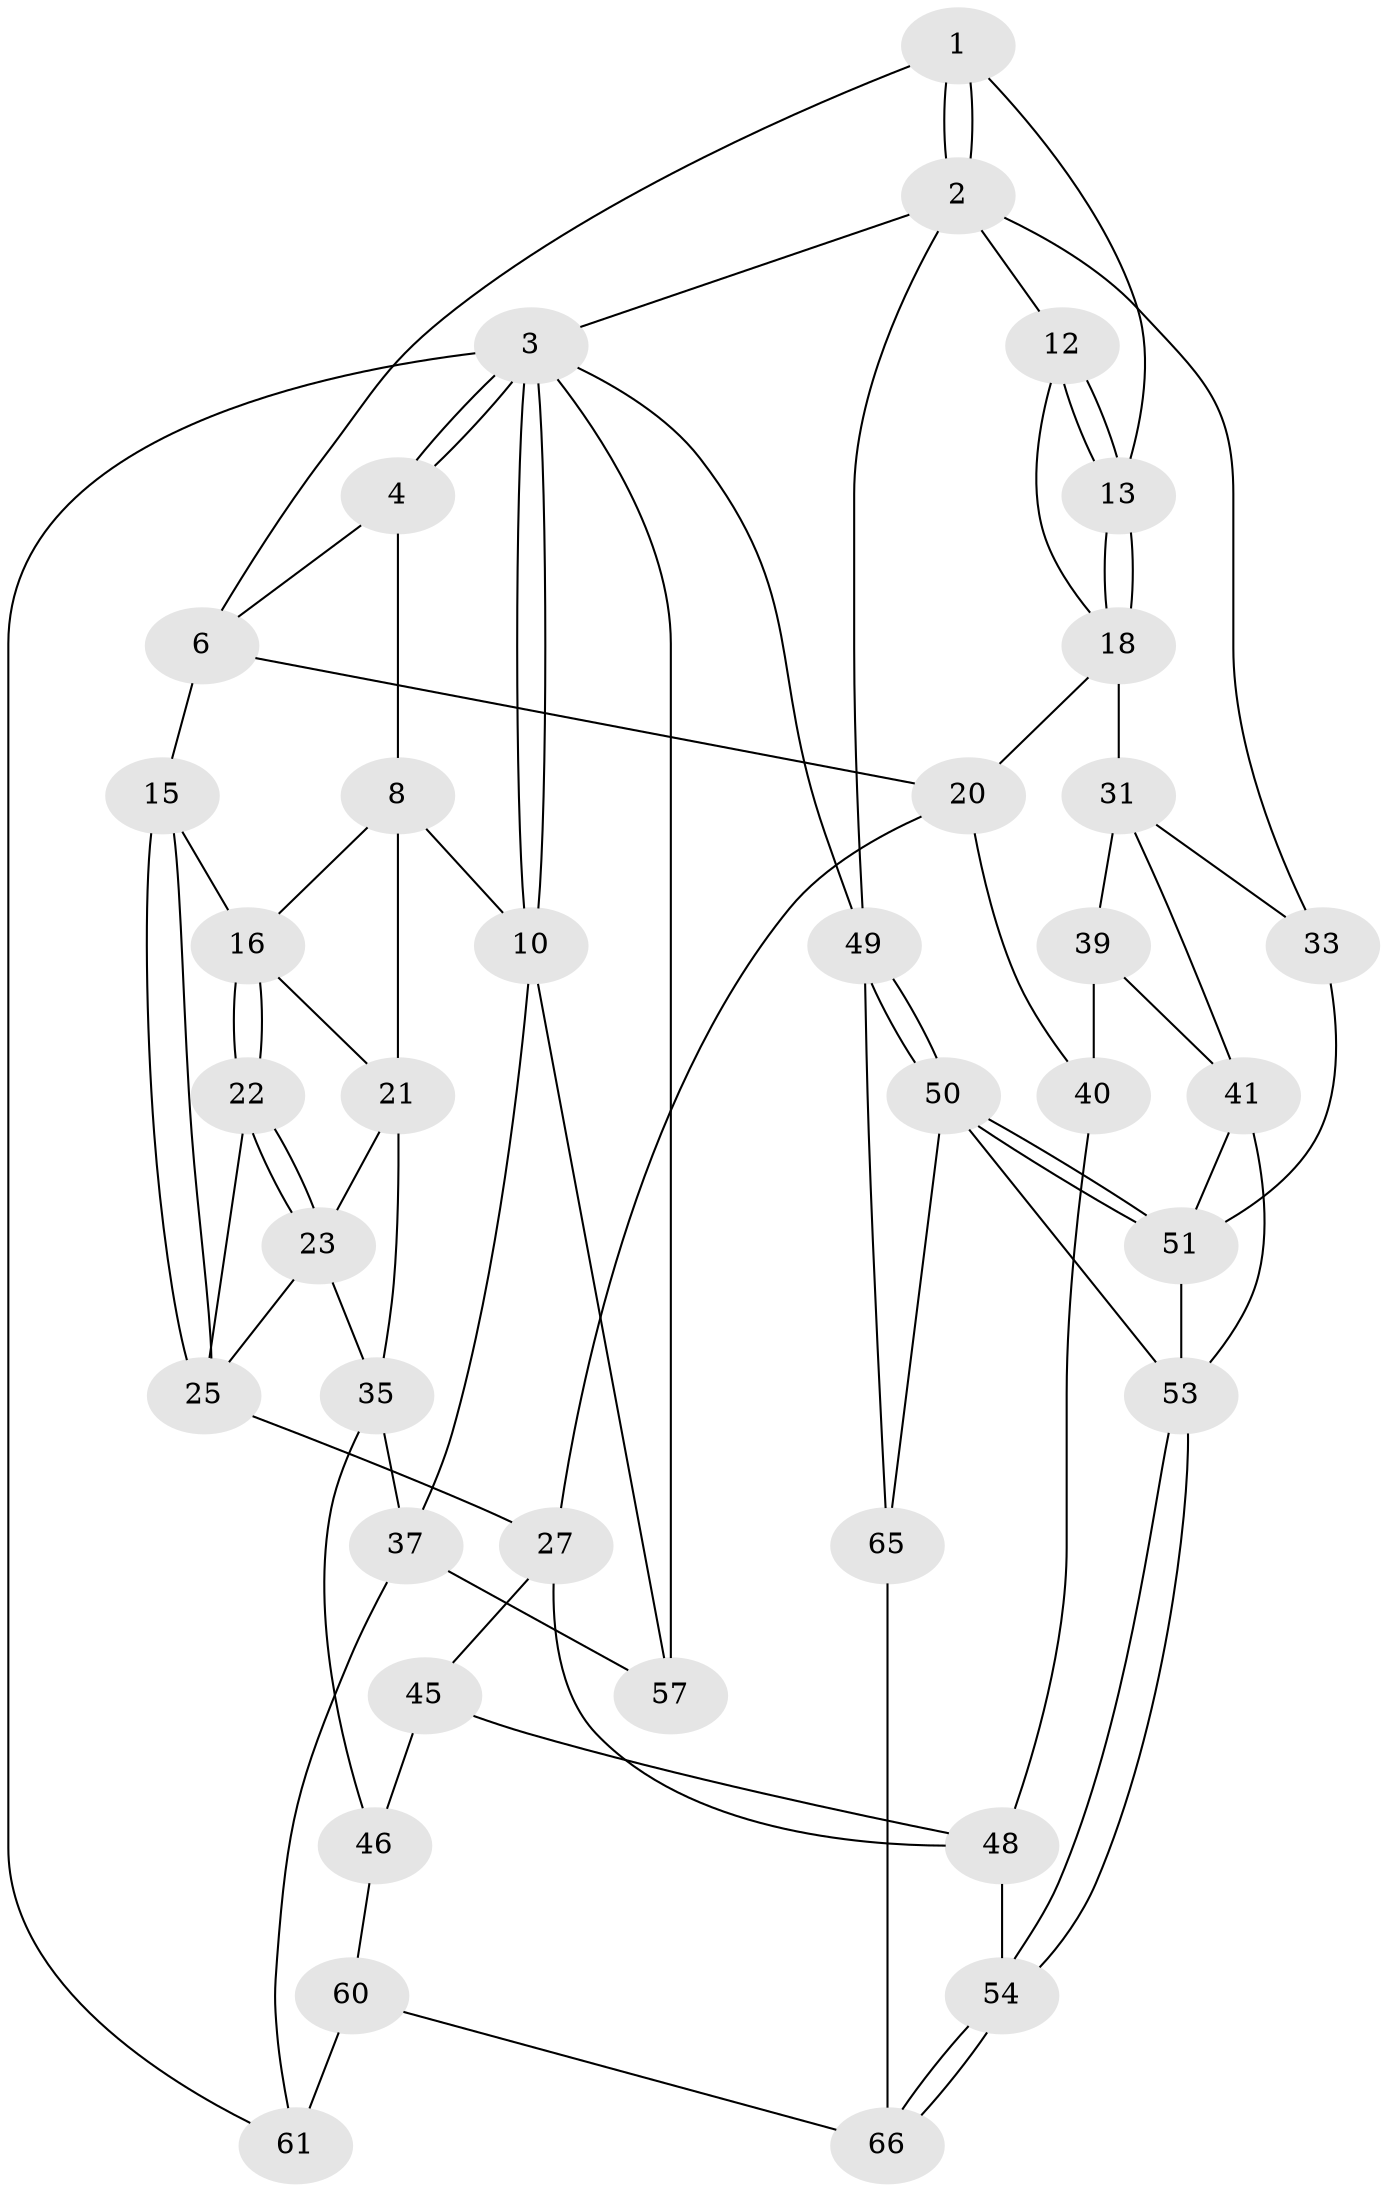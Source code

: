 // Generated by graph-tools (version 1.1) at 2025/24/03/03/25 07:24:33]
// undirected, 38 vertices, 81 edges
graph export_dot {
graph [start="1"]
  node [color=gray90,style=filled];
  1 [pos="+0.5755487544012116+0",super="+5"];
  2 [pos="+1+0",super="+11"];
  3 [pos="+0+0",super="+58"];
  4 [pos="+0.18430576142855332+0",super="+7"];
  6 [pos="+0.4930041481899847+0.06992589288263844",super="+14"];
  8 [pos="+0.19872217992417388+0",super="+9"];
  10 [pos="+0+0.28866707346813586",super="+38"];
  12 [pos="+1+0",super="+30"];
  13 [pos="+0.7317060725995268+0.09321085127843112"];
  15 [pos="+0.4474257718494449+0.1210894943946491"];
  16 [pos="+0.2989235590222456+0.10619999099090284",super="+17"];
  18 [pos="+0.7371032637761719+0.19445361397424016",super="+19"];
  20 [pos="+0.571794600035953+0.24575867378687277",super="+26"];
  21 [pos="+0.16991049051421428+0.270278892656452",super="+24"];
  22 [pos="+0.3039717567705723+0.24403139555407438"];
  23 [pos="+0.24524946397767633+0.2851745190929556",super="+29"];
  25 [pos="+0.37942542537741447+0.23543541803526116",super="+28"];
  27 [pos="+0.4473283390678138+0.36946414901297875",super="+44"];
  31 [pos="+0.7152510273297068+0.28871970621590526",super="+32"];
  33 [pos="+0.9140779968000198+0.24058504638215517",super="+34"];
  35 [pos="+0.2549265877593903+0.5093453568489865",super="+36"];
  37 [pos="+0.21165395005827237+0.5394774245585722",super="+62"];
  39 [pos="+0.7145858537997599+0.2896415644481991",super="+43"];
  40 [pos="+0.584578453056861+0.41139428151288926",super="+47"];
  41 [pos="+0.8634008505334956+0.45014577597731004",super="+42"];
  45 [pos="+0.4434582512291567+0.45690781226205235",super="+56"];
  46 [pos="+0.34173356043535996+0.5500653028734315",super="+59"];
  48 [pos="+0.5331283638872132+0.48637953635835735",super="+55"];
  49 [pos="+1+1"];
  50 [pos="+1+0.8031947056592469",super="+64"];
  51 [pos="+1+0.5529533534818369",super="+52"];
  53 [pos="+0.7153940703850569+0.6992165991727654",super="+63"];
  54 [pos="+0.639886859644226+0.7554657086840556"];
  57 [pos="+0+1"];
  60 [pos="+0.4504624985889928+0.7507934350004152",super="+68"];
  61 [pos="+0.368934336264788+0.7741026226769049",super="+69"];
  65 [pos="+0.8863481034213013+0.8926280667491041",super="+70"];
  66 [pos="+0.6682254913279463+0.8926416162140988",super="+67"];
  1 -- 2;
  1 -- 2;
  1 -- 13;
  1 -- 6;
  2 -- 3;
  2 -- 49;
  2 -- 12;
  2 -- 33;
  3 -- 4;
  3 -- 4;
  3 -- 10;
  3 -- 10;
  3 -- 49;
  3 -- 57;
  3 -- 61;
  4 -- 8;
  4 -- 6;
  6 -- 20;
  6 -- 15;
  8 -- 16;
  8 -- 10;
  8 -- 21;
  10 -- 57;
  10 -- 37;
  12 -- 13;
  12 -- 13;
  12 -- 18;
  13 -- 18;
  13 -- 18;
  15 -- 16;
  15 -- 25;
  15 -- 25;
  16 -- 22;
  16 -- 22;
  16 -- 21;
  18 -- 20;
  18 -- 31;
  20 -- 40;
  20 -- 27;
  21 -- 35;
  21 -- 23;
  22 -- 23;
  22 -- 23;
  22 -- 25;
  23 -- 25;
  23 -- 35;
  25 -- 27;
  27 -- 48;
  27 -- 45;
  31 -- 39;
  31 -- 33;
  31 -- 41;
  33 -- 51;
  35 -- 37;
  35 -- 46;
  37 -- 57;
  37 -- 61;
  39 -- 40 [weight=2];
  39 -- 41;
  40 -- 48;
  41 -- 53;
  41 -- 51;
  45 -- 46 [weight=2];
  45 -- 48;
  46 -- 60;
  48 -- 54;
  49 -- 50;
  49 -- 50;
  49 -- 65;
  50 -- 51;
  50 -- 51;
  50 -- 65;
  50 -- 53;
  51 -- 53;
  53 -- 54;
  53 -- 54;
  54 -- 66;
  54 -- 66;
  60 -- 61 [weight=2];
  60 -- 66;
  65 -- 66 [weight=2];
}
